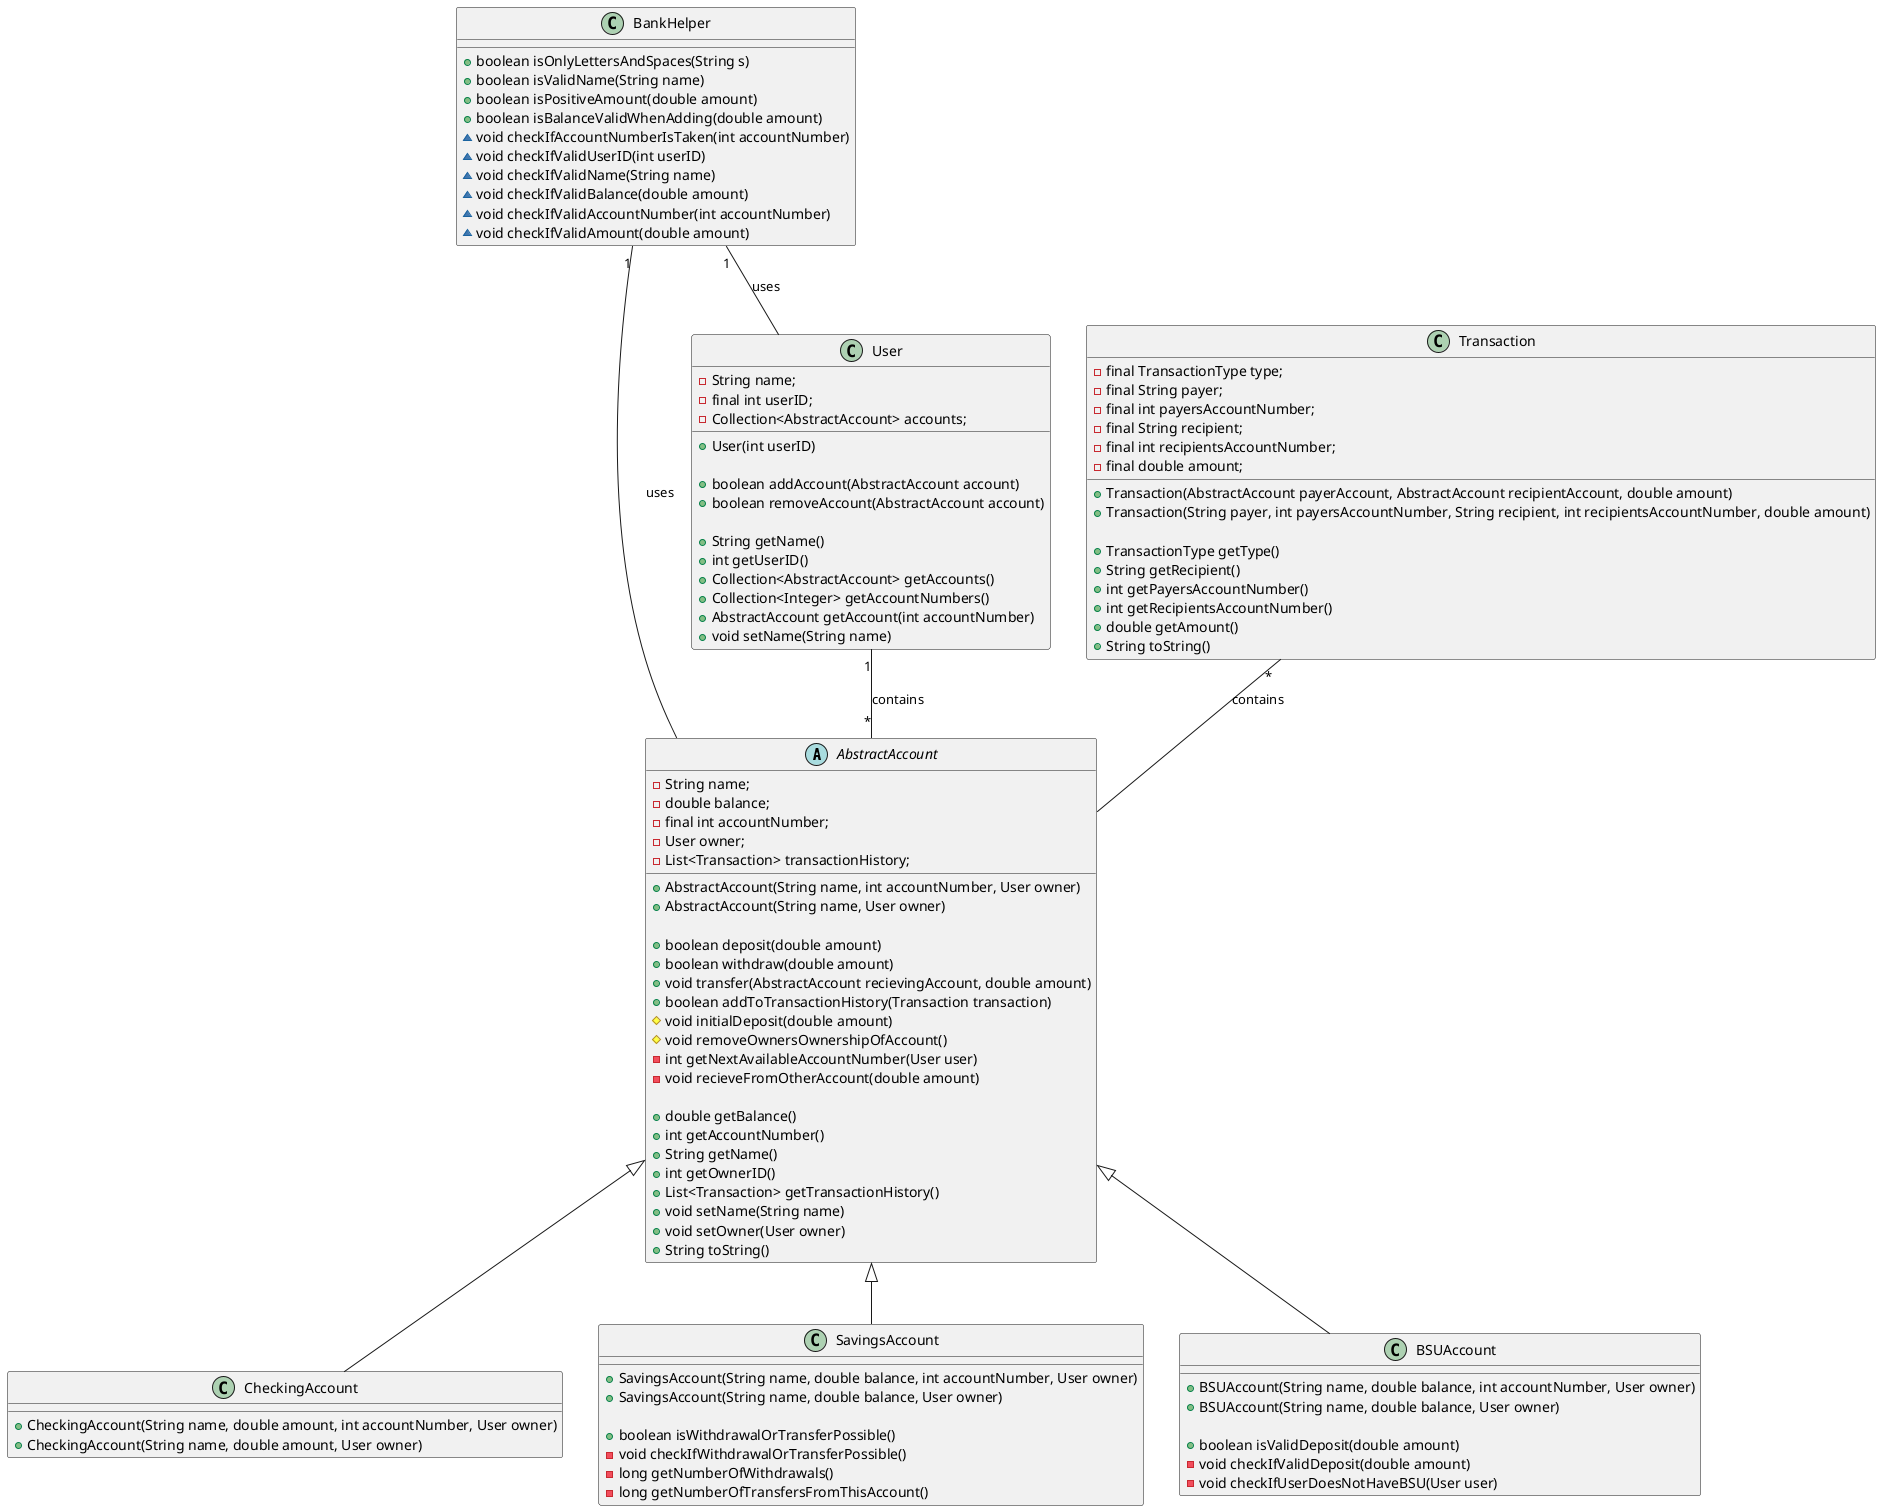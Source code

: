 @startuml

abstract class AbstractAccount {
    - String name;
    - double balance;
    - final int accountNumber;
    - User owner;
    - List<Transaction> transactionHistory;
    
    + AbstractAccount(String name, int accountNumber, User owner)
    + AbstractAccount(String name, User owner)
    
    + boolean deposit(double amount)
    + boolean withdraw(double amount)
    + void transfer(AbstractAccount recievingAccount, double amount)
    + boolean addToTransactionHistory(Transaction transaction)
    # void initialDeposit(double amount)
    # void removeOwnersOwnershipOfAccount()
    - int getNextAvailableAccountNumber(User user)
    - void recieveFromOtherAccount(double amount)
    
    + double getBalance()
    + int getAccountNumber()
    + String getName()
    + int getOwnerID()
    + List<Transaction> getTransactionHistory()
    + void setName(String name)
    + void setOwner(User owner)
    + String toString()
}

class CheckingAccount {
    + CheckingAccount(String name, double amount, int accountNumber, User owner)
    + CheckingAccount(String name, double amount, User owner)
}

class SavingsAccount {
    + SavingsAccount(String name, double balance, int accountNumber, User owner)
    + SavingsAccount(String name, double balance, User owner)
    
    + boolean isWithdrawalOrTransferPossible()
    - void checkIfWithdrawalOrTransferPossible()
    - long getNumberOfWithdrawals()
    - long getNumberOfTransfersFromThisAccount()
}

class BSUAccount {
    + BSUAccount(String name, double balance, int accountNumber, User owner)
    + BSUAccount(String name, double balance, User owner)
    
    + boolean isValidDeposit(double amount)
    - void checkIfValidDeposit(double amount)
    - void checkIfUserDoesNotHaveBSU(User user)
}

class User {
    - String name;
    - final int userID;
    - Collection<AbstractAccount> accounts;
    
    + User(int userID)
    
    + boolean addAccount(AbstractAccount account)
    + boolean removeAccount(AbstractAccount account)
    
    + String getName()
    + int getUserID()
    + Collection<AbstractAccount> getAccounts()
    + Collection<Integer> getAccountNumbers()
    + AbstractAccount getAccount(int accountNumber)
    + void setName(String name)

}

class Transaction {
    - final TransactionType type;
    - final String payer;
    - final int payersAccountNumber;
    - final String recipient;
    - final int recipientsAccountNumber;
    - final double amount;
    
    + Transaction(AbstractAccount payerAccount, AbstractAccount recipientAccount, double amount)
    + Transaction(String payer, int payersAccountNumber, String recipient, int recipientsAccountNumber, double amount)
    
    + TransactionType getType()
    + String getRecipient()
    + int getPayersAccountNumber()
    + int getRecipientsAccountNumber()
    + double getAmount()
    + String toString()
}

class BankHelper {
    + boolean isOnlyLettersAndSpaces(String s)
    + boolean isValidName(String name)
    + boolean isPositiveAmount(double amount)
    + boolean isBalanceValidWhenAdding(double amount)
    ~ void checkIfAccountNumberIsTaken(int accountNumber)
    ~ void checkIfValidUserID(int userID)
    ~ void checkIfValidName(String name)
    ~ void checkIfValidBalance(double amount)
    ~ void checkIfValidAccountNumber(int accountNumber)
    ~ void checkIfValidAmount(double amount)
}


AbstractAccount <|-- CheckingAccount 
AbstractAccount <|-- SavingsAccount 
AbstractAccount <|-- BSUAccount 

User "1" -- "*" AbstractAccount : contains

Transaction "*" -- AbstractAccount : contains

BankHelper "1" -- AbstractAccount : uses

BankHelper "1" -- User : uses


@enduml
